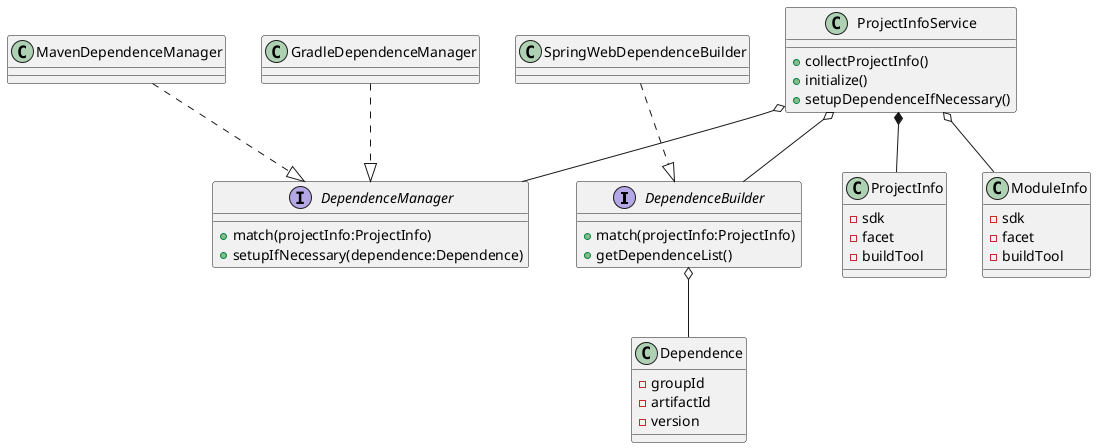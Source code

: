 @startuml
'https://plantuml.com/class-diagram

interface DependenceBuilder {
+ match(projectInfo:ProjectInfo)
+ getDependenceList()
}
interface DependenceManager {
+ match(projectInfo:ProjectInfo)
+ setupIfNecessary(dependence:Dependence)
}


class ProjectInfo {
- sdk
- facet
- buildTool
}
class ModuleInfo {
- sdk
- facet
- buildTool
}
class Dependence {
- groupId
- artifactId
- version
}
class ProjectInfoService {
+ collectProjectInfo()
+ initialize()
+ setupDependenceIfNecessary()

}

class SpringWebDependenceBuilder {}
class MavenDependenceManager {}
class GradleDependenceManager {}

ProjectInfoService o-- DependenceBuilder
ProjectInfoService o-- DependenceManager
ProjectInfoService *-- ProjectInfo
ProjectInfoService o-- ModuleInfo

SpringWebDependenceBuilder ..|> DependenceBuilder
MavenDependenceManager ..|> DependenceManager
GradleDependenceManager ..|> DependenceManager
DependenceBuilder o-- Dependence

@enduml